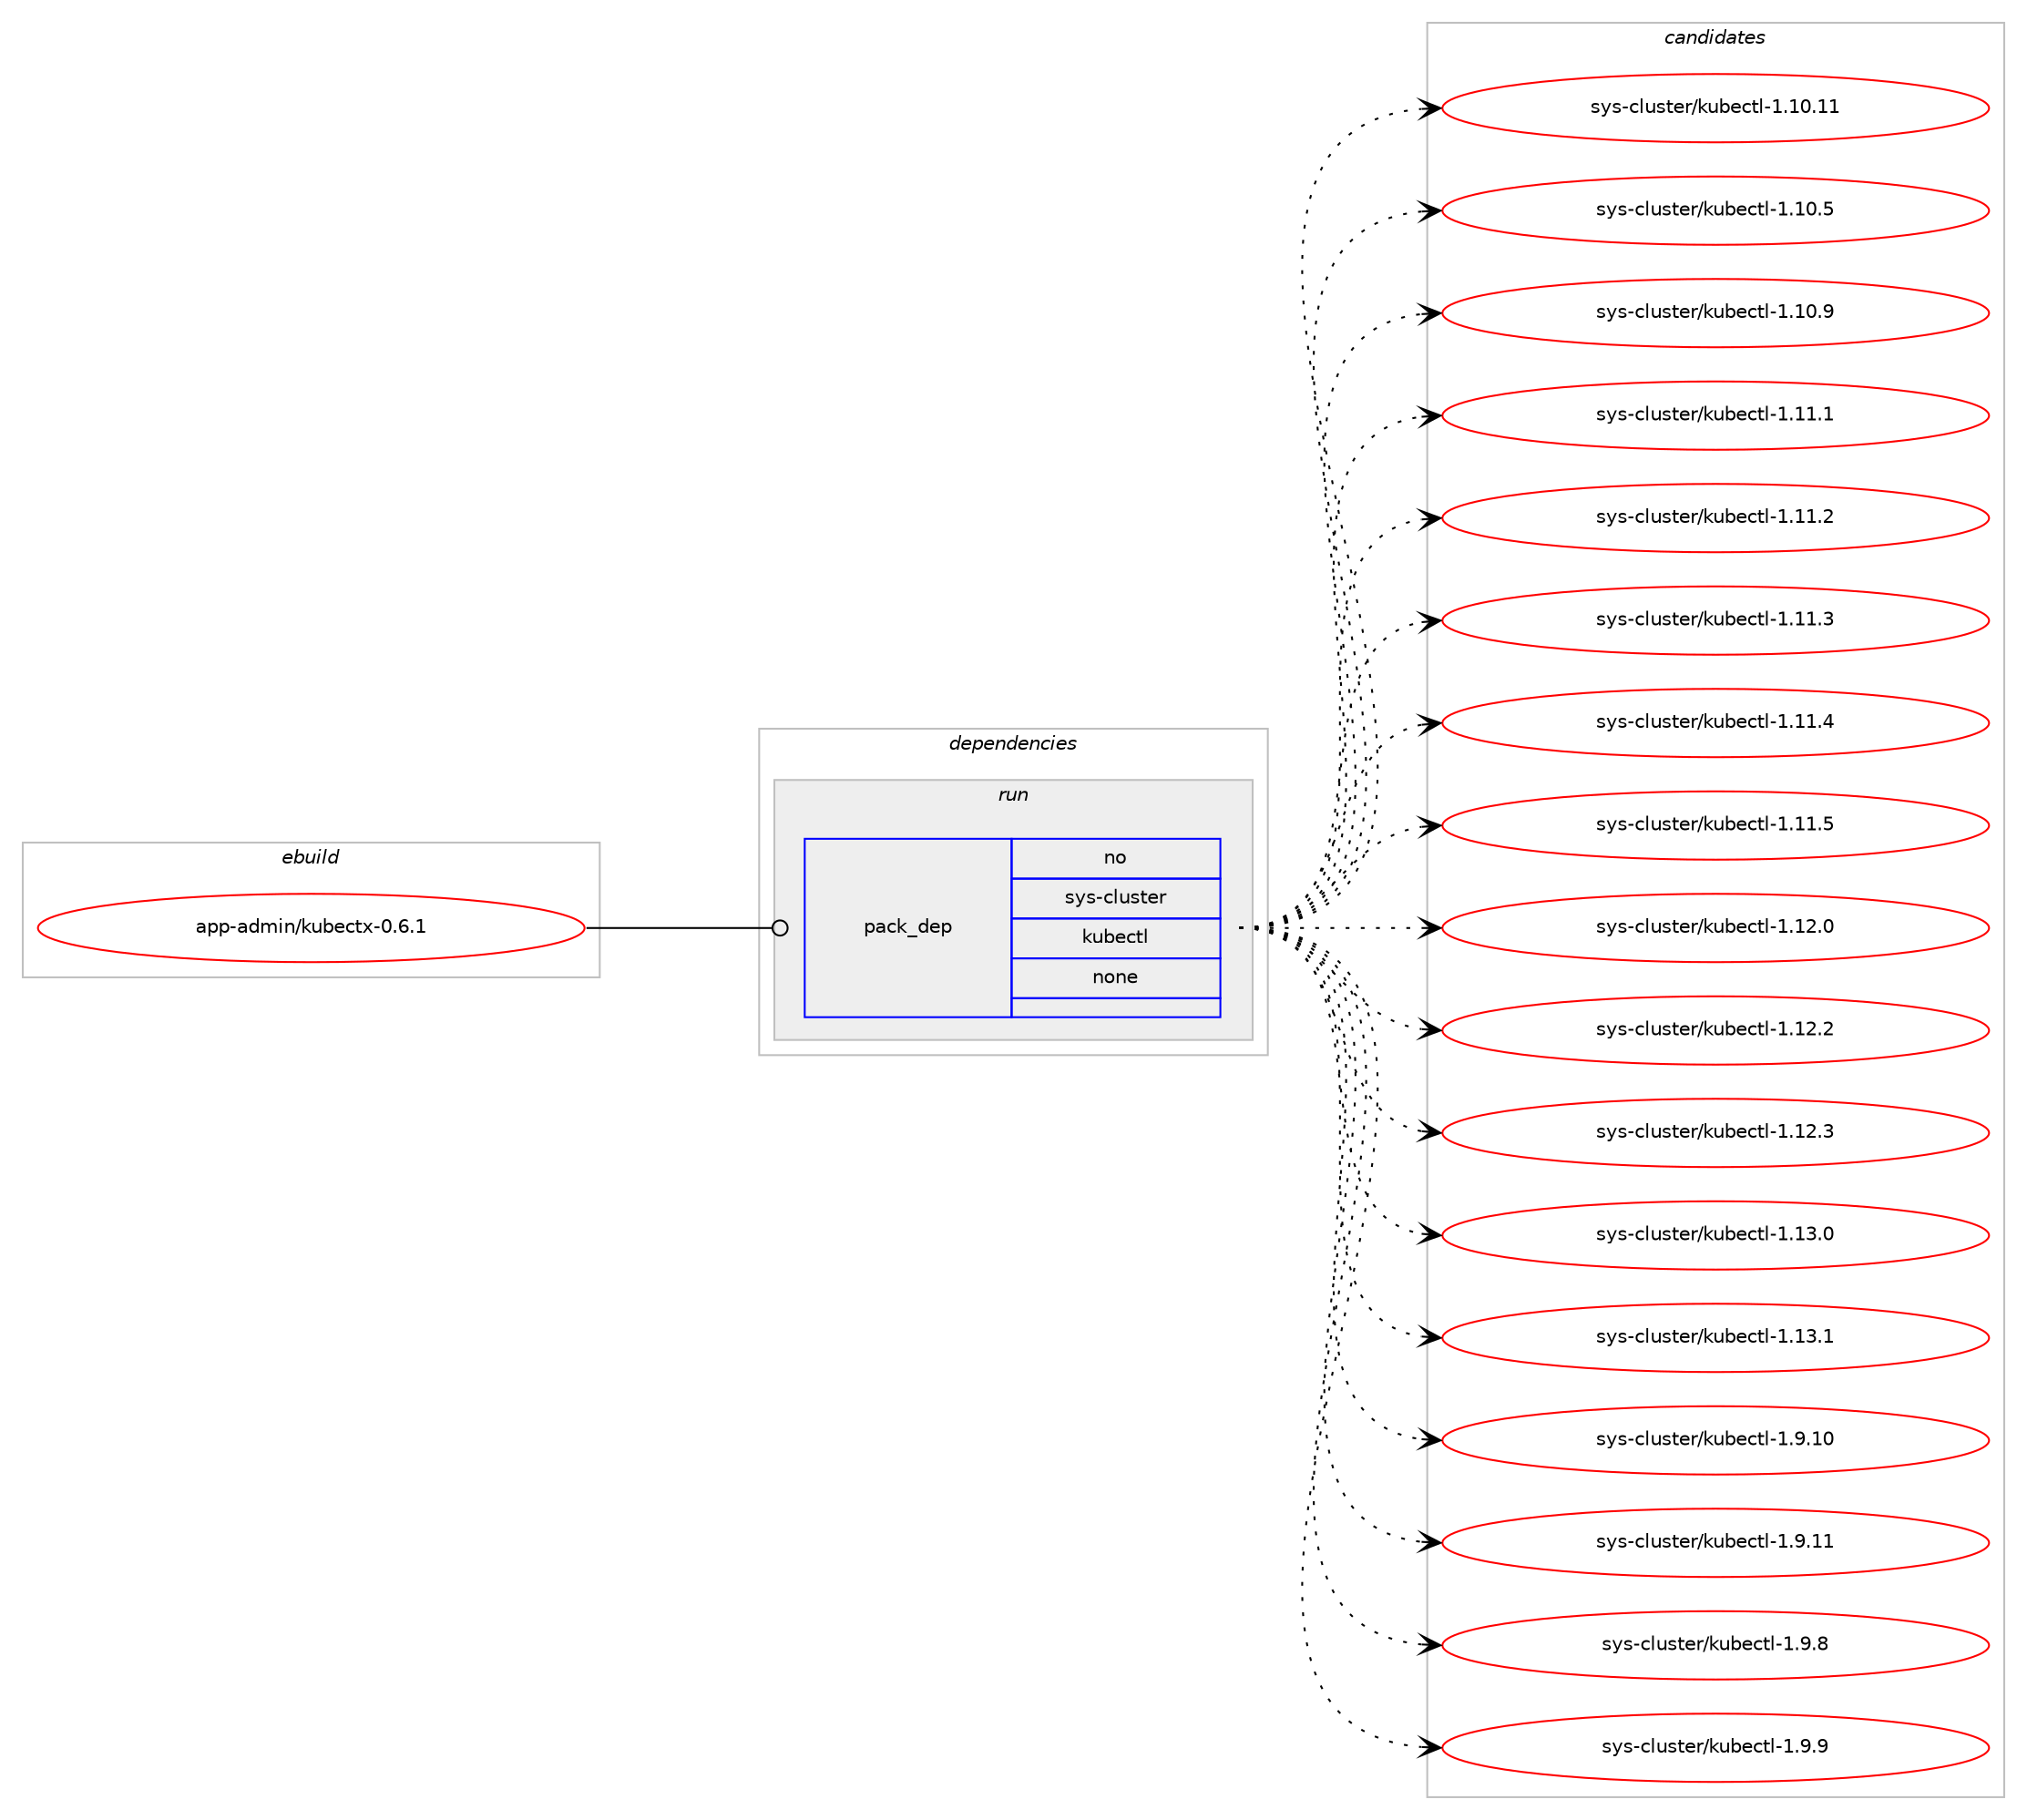 digraph prolog {

# *************
# Graph options
# *************

newrank=true;
concentrate=true;
compound=true;
graph [rankdir=LR,fontname=Helvetica,fontsize=10,ranksep=1.5];#, ranksep=2.5, nodesep=0.2];
edge  [arrowhead=vee];
node  [fontname=Helvetica,fontsize=10];

# **********
# The ebuild
# **********

subgraph cluster_leftcol {
color=gray;
rank=same;
label=<<i>ebuild</i>>;
id [label="app-admin/kubectx-0.6.1", color=red, width=4, href="../app-admin/kubectx-0.6.1.svg"];
}

# ****************
# The dependencies
# ****************

subgraph cluster_midcol {
color=gray;
label=<<i>dependencies</i>>;
subgraph cluster_compile {
fillcolor="#eeeeee";
style=filled;
label=<<i>compile</i>>;
}
subgraph cluster_compileandrun {
fillcolor="#eeeeee";
style=filled;
label=<<i>compile and run</i>>;
}
subgraph cluster_run {
fillcolor="#eeeeee";
style=filled;
label=<<i>run</i>>;
subgraph pack499 {
dependency623 [label=<<TABLE BORDER="0" CELLBORDER="1" CELLSPACING="0" CELLPADDING="4" WIDTH="220"><TR><TD ROWSPAN="6" CELLPADDING="30">pack_dep</TD></TR><TR><TD WIDTH="110">no</TD></TR><TR><TD>sys-cluster</TD></TR><TR><TD>kubectl</TD></TR><TR><TD>none</TD></TR><TR><TD></TD></TR></TABLE>>, shape=none, color=blue];
}
id:e -> dependency623:w [weight=20,style="solid",arrowhead="odot"];
}
}

# **************
# The candidates
# **************

subgraph cluster_choices {
rank=same;
color=gray;
label=<<i>candidates</i>>;

subgraph choice499 {
color=black;
nodesep=1;
choice11512111545991081171151161011144710711798101991161084549464948464949 [label="sys-cluster/kubectl-1.10.11", color=red, width=4,href="../sys-cluster/kubectl-1.10.11.svg"];
choice115121115459910811711511610111447107117981019911610845494649484653 [label="sys-cluster/kubectl-1.10.5", color=red, width=4,href="../sys-cluster/kubectl-1.10.5.svg"];
choice115121115459910811711511610111447107117981019911610845494649484657 [label="sys-cluster/kubectl-1.10.9", color=red, width=4,href="../sys-cluster/kubectl-1.10.9.svg"];
choice115121115459910811711511610111447107117981019911610845494649494649 [label="sys-cluster/kubectl-1.11.1", color=red, width=4,href="../sys-cluster/kubectl-1.11.1.svg"];
choice115121115459910811711511610111447107117981019911610845494649494650 [label="sys-cluster/kubectl-1.11.2", color=red, width=4,href="../sys-cluster/kubectl-1.11.2.svg"];
choice115121115459910811711511610111447107117981019911610845494649494651 [label="sys-cluster/kubectl-1.11.3", color=red, width=4,href="../sys-cluster/kubectl-1.11.3.svg"];
choice115121115459910811711511610111447107117981019911610845494649494652 [label="sys-cluster/kubectl-1.11.4", color=red, width=4,href="../sys-cluster/kubectl-1.11.4.svg"];
choice115121115459910811711511610111447107117981019911610845494649494653 [label="sys-cluster/kubectl-1.11.5", color=red, width=4,href="../sys-cluster/kubectl-1.11.5.svg"];
choice115121115459910811711511610111447107117981019911610845494649504648 [label="sys-cluster/kubectl-1.12.0", color=red, width=4,href="../sys-cluster/kubectl-1.12.0.svg"];
choice115121115459910811711511610111447107117981019911610845494649504650 [label="sys-cluster/kubectl-1.12.2", color=red, width=4,href="../sys-cluster/kubectl-1.12.2.svg"];
choice115121115459910811711511610111447107117981019911610845494649504651 [label="sys-cluster/kubectl-1.12.3", color=red, width=4,href="../sys-cluster/kubectl-1.12.3.svg"];
choice115121115459910811711511610111447107117981019911610845494649514648 [label="sys-cluster/kubectl-1.13.0", color=red, width=4,href="../sys-cluster/kubectl-1.13.0.svg"];
choice115121115459910811711511610111447107117981019911610845494649514649 [label="sys-cluster/kubectl-1.13.1", color=red, width=4,href="../sys-cluster/kubectl-1.13.1.svg"];
choice115121115459910811711511610111447107117981019911610845494657464948 [label="sys-cluster/kubectl-1.9.10", color=red, width=4,href="../sys-cluster/kubectl-1.9.10.svg"];
choice115121115459910811711511610111447107117981019911610845494657464949 [label="sys-cluster/kubectl-1.9.11", color=red, width=4,href="../sys-cluster/kubectl-1.9.11.svg"];
choice1151211154599108117115116101114471071179810199116108454946574656 [label="sys-cluster/kubectl-1.9.8", color=red, width=4,href="../sys-cluster/kubectl-1.9.8.svg"];
choice1151211154599108117115116101114471071179810199116108454946574657 [label="sys-cluster/kubectl-1.9.9", color=red, width=4,href="../sys-cluster/kubectl-1.9.9.svg"];
dependency623:e -> choice11512111545991081171151161011144710711798101991161084549464948464949:w [style=dotted,weight="100"];
dependency623:e -> choice115121115459910811711511610111447107117981019911610845494649484653:w [style=dotted,weight="100"];
dependency623:e -> choice115121115459910811711511610111447107117981019911610845494649484657:w [style=dotted,weight="100"];
dependency623:e -> choice115121115459910811711511610111447107117981019911610845494649494649:w [style=dotted,weight="100"];
dependency623:e -> choice115121115459910811711511610111447107117981019911610845494649494650:w [style=dotted,weight="100"];
dependency623:e -> choice115121115459910811711511610111447107117981019911610845494649494651:w [style=dotted,weight="100"];
dependency623:e -> choice115121115459910811711511610111447107117981019911610845494649494652:w [style=dotted,weight="100"];
dependency623:e -> choice115121115459910811711511610111447107117981019911610845494649494653:w [style=dotted,weight="100"];
dependency623:e -> choice115121115459910811711511610111447107117981019911610845494649504648:w [style=dotted,weight="100"];
dependency623:e -> choice115121115459910811711511610111447107117981019911610845494649504650:w [style=dotted,weight="100"];
dependency623:e -> choice115121115459910811711511610111447107117981019911610845494649504651:w [style=dotted,weight="100"];
dependency623:e -> choice115121115459910811711511610111447107117981019911610845494649514648:w [style=dotted,weight="100"];
dependency623:e -> choice115121115459910811711511610111447107117981019911610845494649514649:w [style=dotted,weight="100"];
dependency623:e -> choice115121115459910811711511610111447107117981019911610845494657464948:w [style=dotted,weight="100"];
dependency623:e -> choice115121115459910811711511610111447107117981019911610845494657464949:w [style=dotted,weight="100"];
dependency623:e -> choice1151211154599108117115116101114471071179810199116108454946574656:w [style=dotted,weight="100"];
dependency623:e -> choice1151211154599108117115116101114471071179810199116108454946574657:w [style=dotted,weight="100"];
}
}

}
